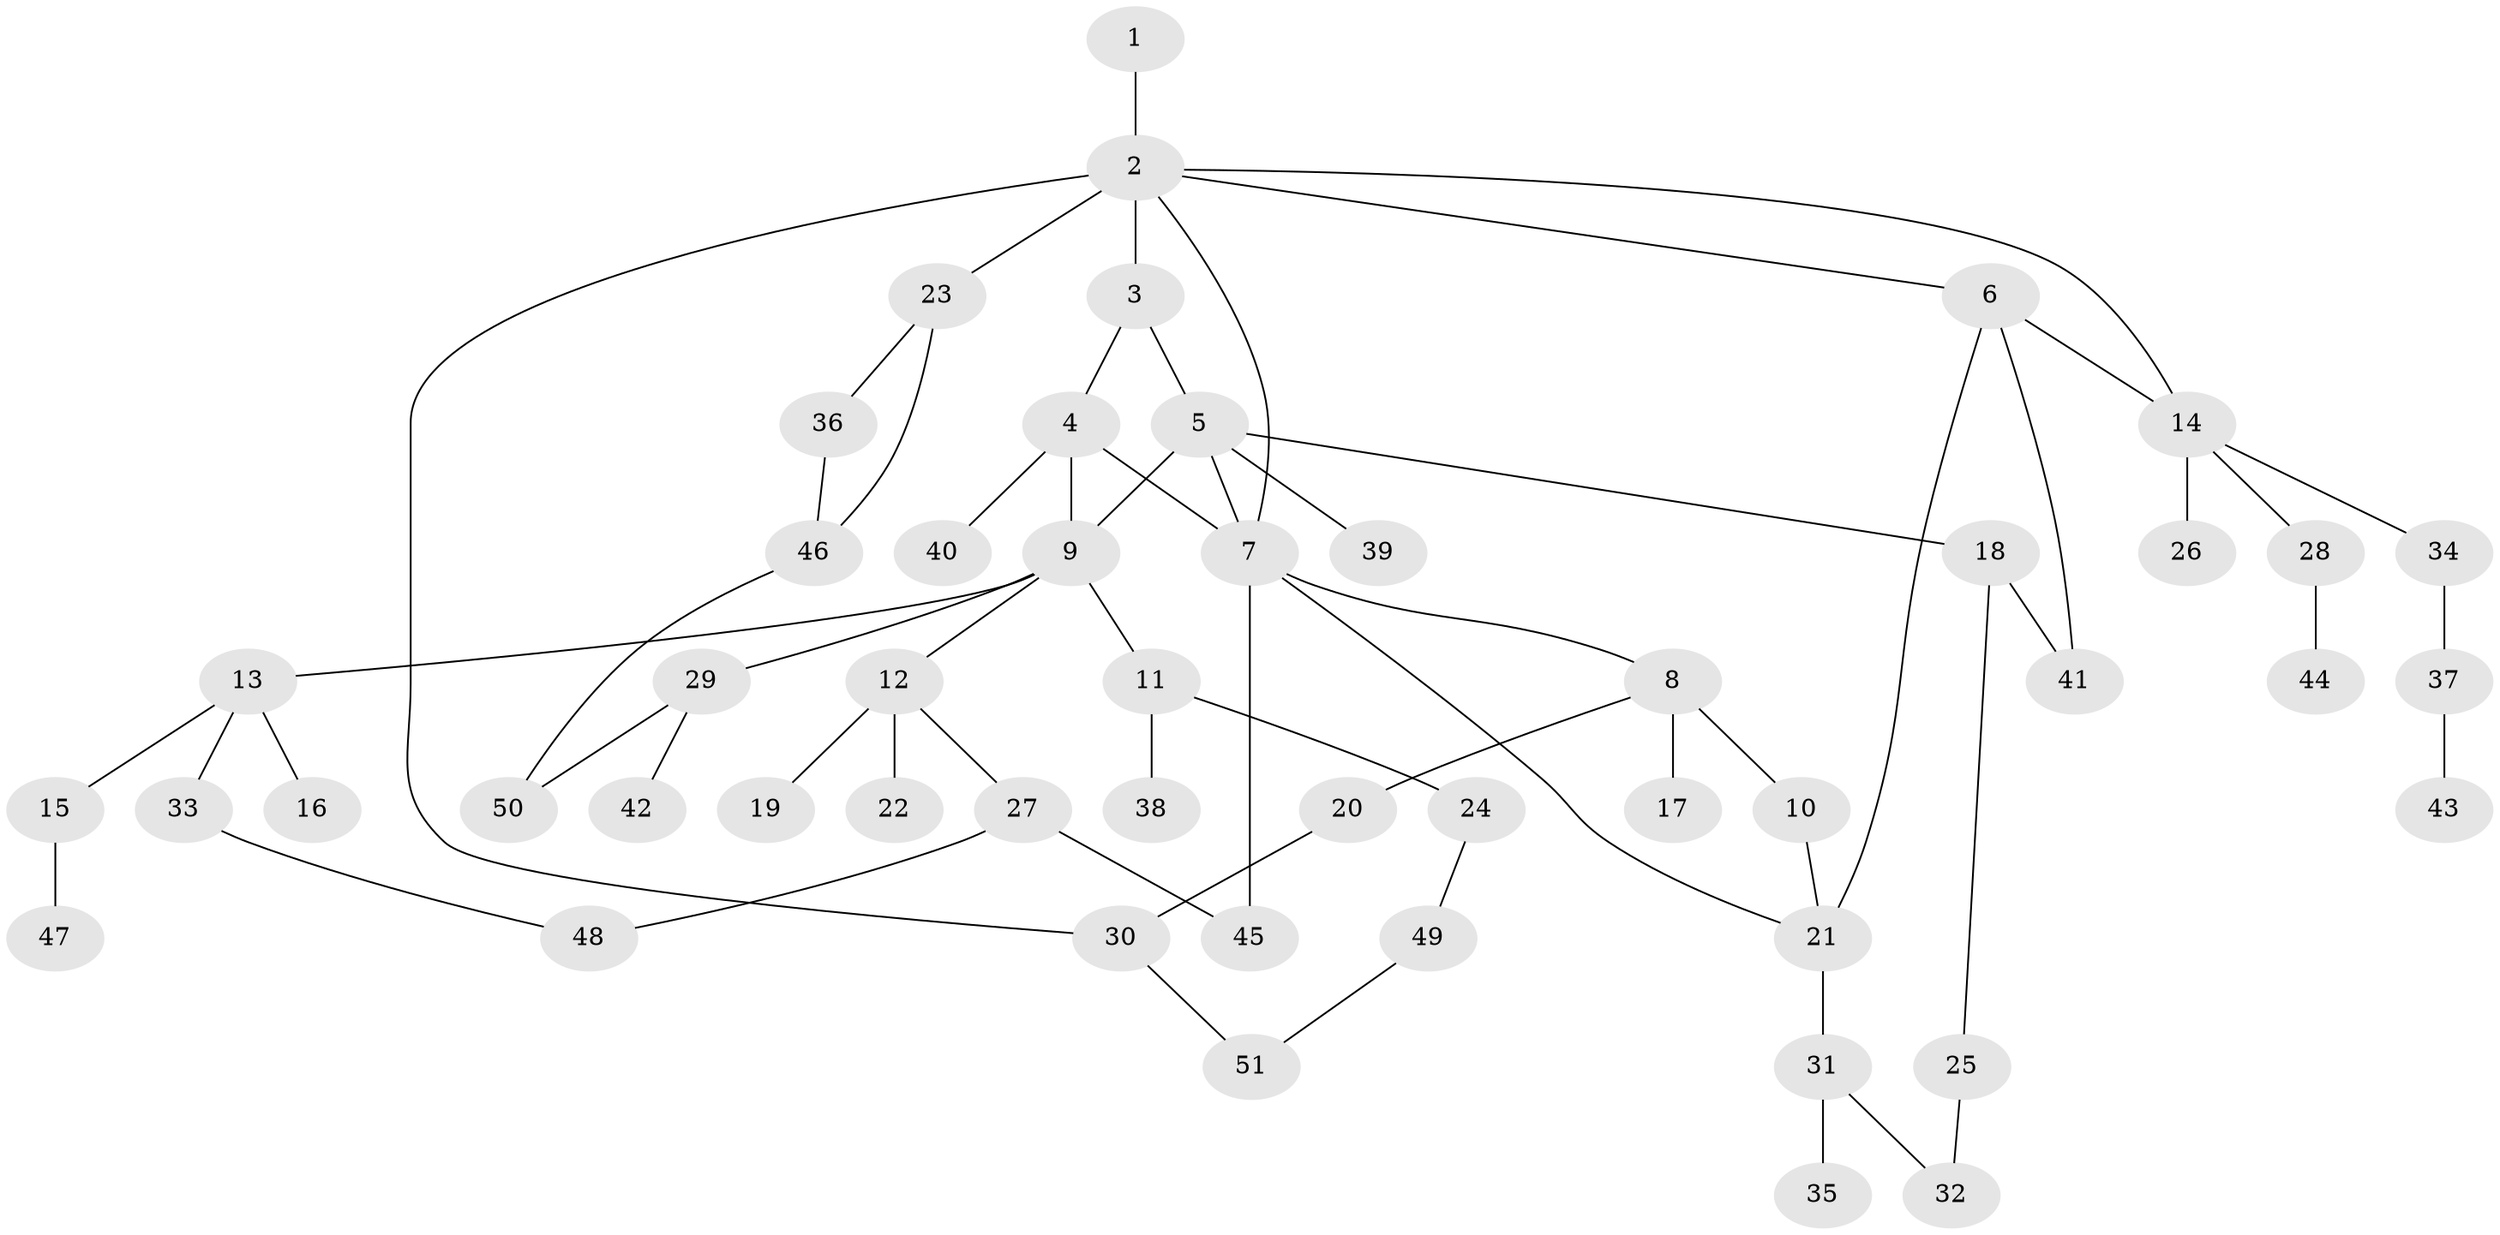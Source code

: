 // original degree distribution, {2: 0.32, 5: 0.09, 4: 0.06, 6: 0.02, 3: 0.16, 1: 0.35}
// Generated by graph-tools (version 1.1) at 2025/48/03/04/25 22:48:48]
// undirected, 51 vertices, 64 edges
graph export_dot {
  node [color=gray90,style=filled];
  1;
  2;
  3;
  4;
  5;
  6;
  7;
  8;
  9;
  10;
  11;
  12;
  13;
  14;
  15;
  16;
  17;
  18;
  19;
  20;
  21;
  22;
  23;
  24;
  25;
  26;
  27;
  28;
  29;
  30;
  31;
  32;
  33;
  34;
  35;
  36;
  37;
  38;
  39;
  40;
  41;
  42;
  43;
  44;
  45;
  46;
  47;
  48;
  49;
  50;
  51;
  1 -- 2 [weight=1.0];
  2 -- 3 [weight=1.0];
  2 -- 6 [weight=1.0];
  2 -- 7 [weight=1.0];
  2 -- 14 [weight=1.0];
  2 -- 23 [weight=2.0];
  2 -- 30 [weight=1.0];
  3 -- 4 [weight=1.0];
  3 -- 5 [weight=1.0];
  4 -- 7 [weight=1.0];
  4 -- 9 [weight=1.0];
  4 -- 40 [weight=1.0];
  5 -- 7 [weight=1.0];
  5 -- 9 [weight=1.0];
  5 -- 18 [weight=1.0];
  5 -- 39 [weight=1.0];
  6 -- 14 [weight=1.0];
  6 -- 21 [weight=1.0];
  6 -- 41 [weight=1.0];
  7 -- 8 [weight=1.0];
  7 -- 21 [weight=1.0];
  7 -- 45 [weight=1.0];
  8 -- 10 [weight=1.0];
  8 -- 17 [weight=1.0];
  8 -- 20 [weight=1.0];
  9 -- 11 [weight=1.0];
  9 -- 12 [weight=1.0];
  9 -- 13 [weight=1.0];
  9 -- 29 [weight=2.0];
  10 -- 21 [weight=1.0];
  11 -- 24 [weight=1.0];
  11 -- 38 [weight=1.0];
  12 -- 19 [weight=2.0];
  12 -- 22 [weight=1.0];
  12 -- 27 [weight=1.0];
  13 -- 15 [weight=1.0];
  13 -- 16 [weight=1.0];
  13 -- 33 [weight=1.0];
  14 -- 26 [weight=1.0];
  14 -- 28 [weight=1.0];
  14 -- 34 [weight=1.0];
  15 -- 47 [weight=1.0];
  18 -- 25 [weight=1.0];
  18 -- 41 [weight=1.0];
  20 -- 30 [weight=1.0];
  21 -- 31 [weight=2.0];
  23 -- 36 [weight=1.0];
  23 -- 46 [weight=1.0];
  24 -- 49 [weight=1.0];
  25 -- 32 [weight=1.0];
  27 -- 45 [weight=1.0];
  27 -- 48 [weight=1.0];
  28 -- 44 [weight=1.0];
  29 -- 42 [weight=1.0];
  29 -- 50 [weight=1.0];
  30 -- 51 [weight=1.0];
  31 -- 32 [weight=1.0];
  31 -- 35 [weight=2.0];
  33 -- 48 [weight=1.0];
  34 -- 37 [weight=1.0];
  36 -- 46 [weight=1.0];
  37 -- 43 [weight=1.0];
  46 -- 50 [weight=1.0];
  49 -- 51 [weight=1.0];
}
